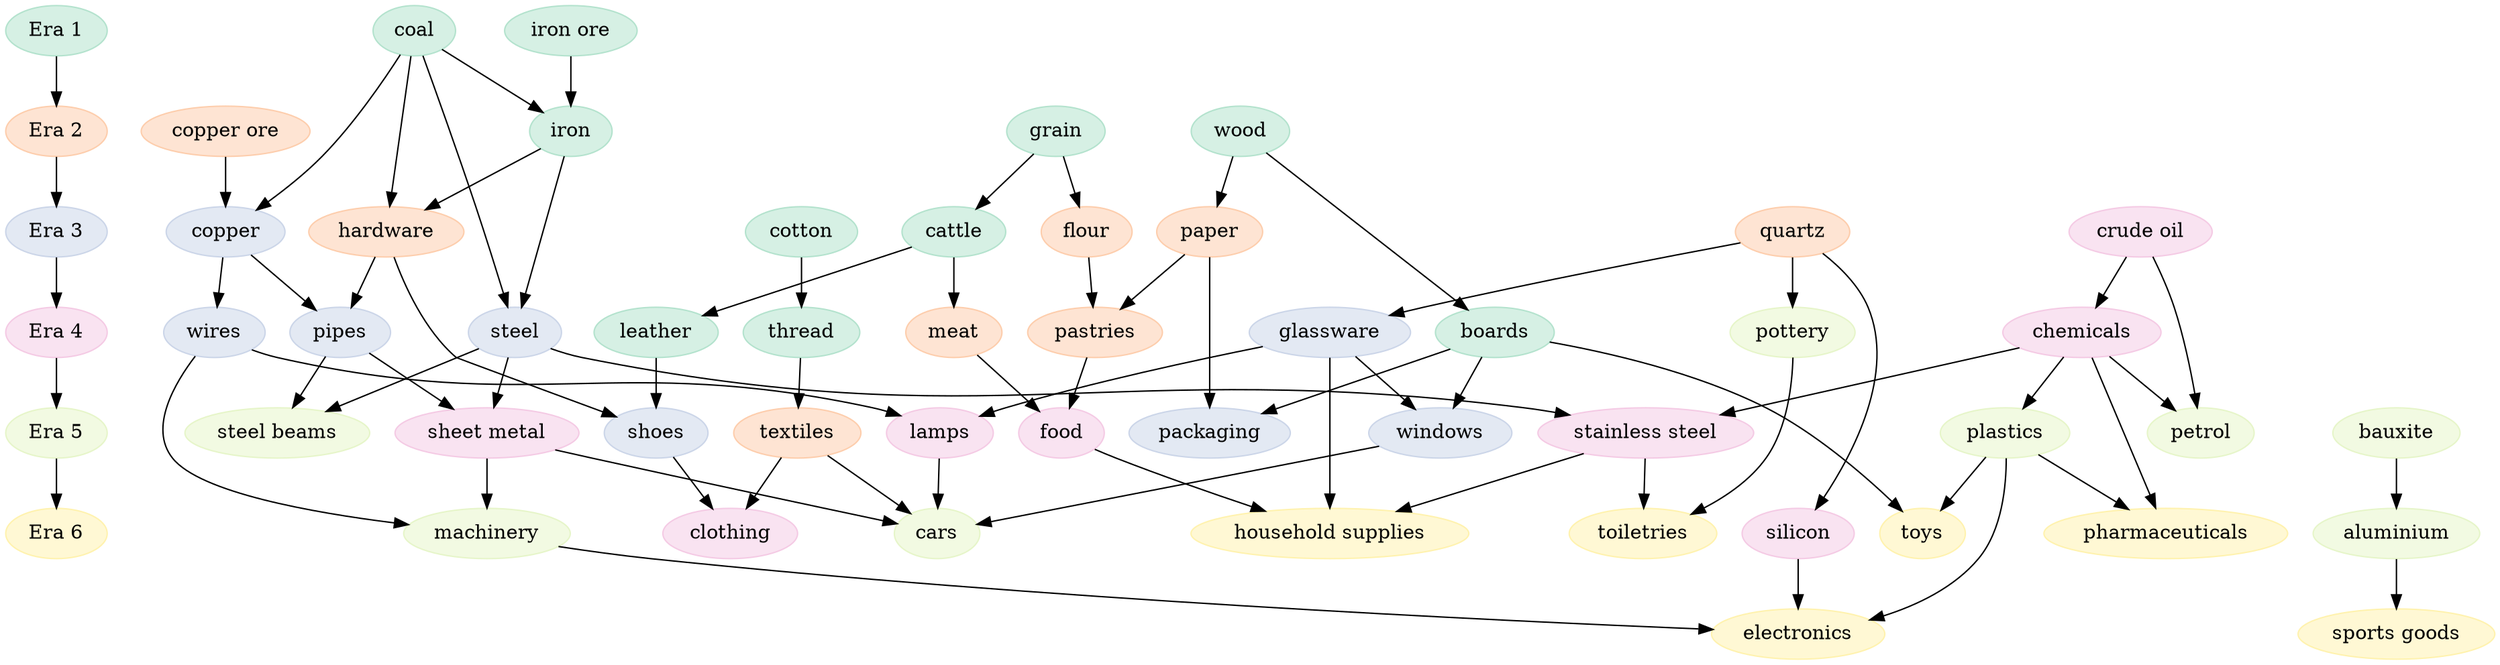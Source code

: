 /* colors for different eras are taken from colorbrewer2.org 
colour-coded resources dependency graph for Rail Nation game www.rail-nation.com
*/

digraph {
 subgraph era_1 {
   node [color = "#b3e2cd"; style = "filled"; fillcolor = "#b3e2cd88"; ]
   "Era 1";
   coal; wood; grain; boards; cotton; iron; "iron ore"; cattle; thread; leather;
 }
 subgraph era_2 {
   node [color = "#fdcdac"; style = "filled"; fillcolor = "#fdcdac88";]
  "Era 2"; 
  meat; textiles; pastries; paper; hardware; flour; "copper ore"; quartz;
 }
 subgraph era_3 {
  node [color = "#cbd5e8"; style = "filled"; fillcolor = "#cbd5e888";]
  "Era 3"; 
  copper; wires; shoes; glassware; packaging; steel; pipes; windows;
 }
 subgraph era_4 {
  node [color = "#f4cae4"; style = "filled"; fillcolor = "#f4cae488";]
 "Era 4"; 
 "sheet metal"; silicon; food; "crude oil"; lamps; chemicals; clothing; "stainless steel";
 }
 subgraph era_5 { 
  node [ color = "#e6f5c9"; style = "filled"; fillcolor = "#e6f5c988"; ]
 "Era 5";  
 machinery; plastics; aluminium; pottery; bauxite; "steel beams"; petrol; cars;
}
subgraph era_6 {
 node [ color = "#fff2ae"; style = "filled"; fillcolor = "#fff2ae88"; ]
 "Era 6";
 /* rank = same;  */
 electronics; toys; pharmaceuticals; "sports goods"; toiletries; "household supplies";
 }

 /* some placement fixes */

{rank = same; electronics; "sports goods"}
/* { rank = same; "Era 5";  cars} */

  "Era 1" -> "Era 2" -> "Era 3" -> "Era 4" -> "Era 5" -> "Era 6";

/* Era 1 */
 coal -> iron;
 coal -> copper;
 coal -> hardware;
 coal -> steel;

 wood -> boards;
 wood -> paper;
 
 grain -> cattle;
 grain -> flour;

 boards -> windows;
 boards -> packaging;
 boards -> toys;

 cotton -> thread;

 "iron ore" -> iron;
 
 iron -> steel;
 iron -> hardware;

 cattle -> leather;
 cattle -> meat;
 
 thread -> textiles;

 leather -> shoes; 

 /* Era 2 */
 meat -> food;

 textiles -> clothing;
 textiles -> cars;

 pastries -> food; 

 paper -> pastries;
 paper -> packaging;

 hardware -> pipes;
 hardware -> shoes;

 flour -> pastries;
 
"copper ore" -> copper;
 
 quartz -> glassware;
 quartz -> pottery;
 quartz -> silicon;

/* Era 3 */
 copper -> pipes;
 copper -> wires;
 
 wires -> lamps;
 wires -> machinery;

 shoes -> clothing;

 glassware -> lamps;
 glassware -> "household supplies";
 glassware -> windows;

 steel -> "steel beams";
 steel -> "stainless steel";
 steel -> "sheet metal";
  
 pipes -> "steel beams";
 pipes -> "sheet metal";

 windows -> cars;

 /* Era 4 */
"sheet metal" -> machinery;
"sheet metal" -> cars; 

 silicon -> electronics;

 food -> "household supplies";

 "crude oil" -> petrol;
 "crude oil" -> chemicals;

 lamps -> cars;

 chemicals -> petrol;
 chemicals -> pharmaceuticals;
 chemicals -> plastics;
 chemicals -> "stainless steel";
 
 "stainless steel" -> "household supplies";
 "stainless steel" -> toiletries;

 /* Era 5 */
  machinery -> electronics;

  plastics -> toys;
  plastics -> pharmaceuticals;
  plastics -> electronics;

 bauxite -> aluminium; 

 aluminium -> "sports goods";

 pottery -> toiletries; 
  
}
